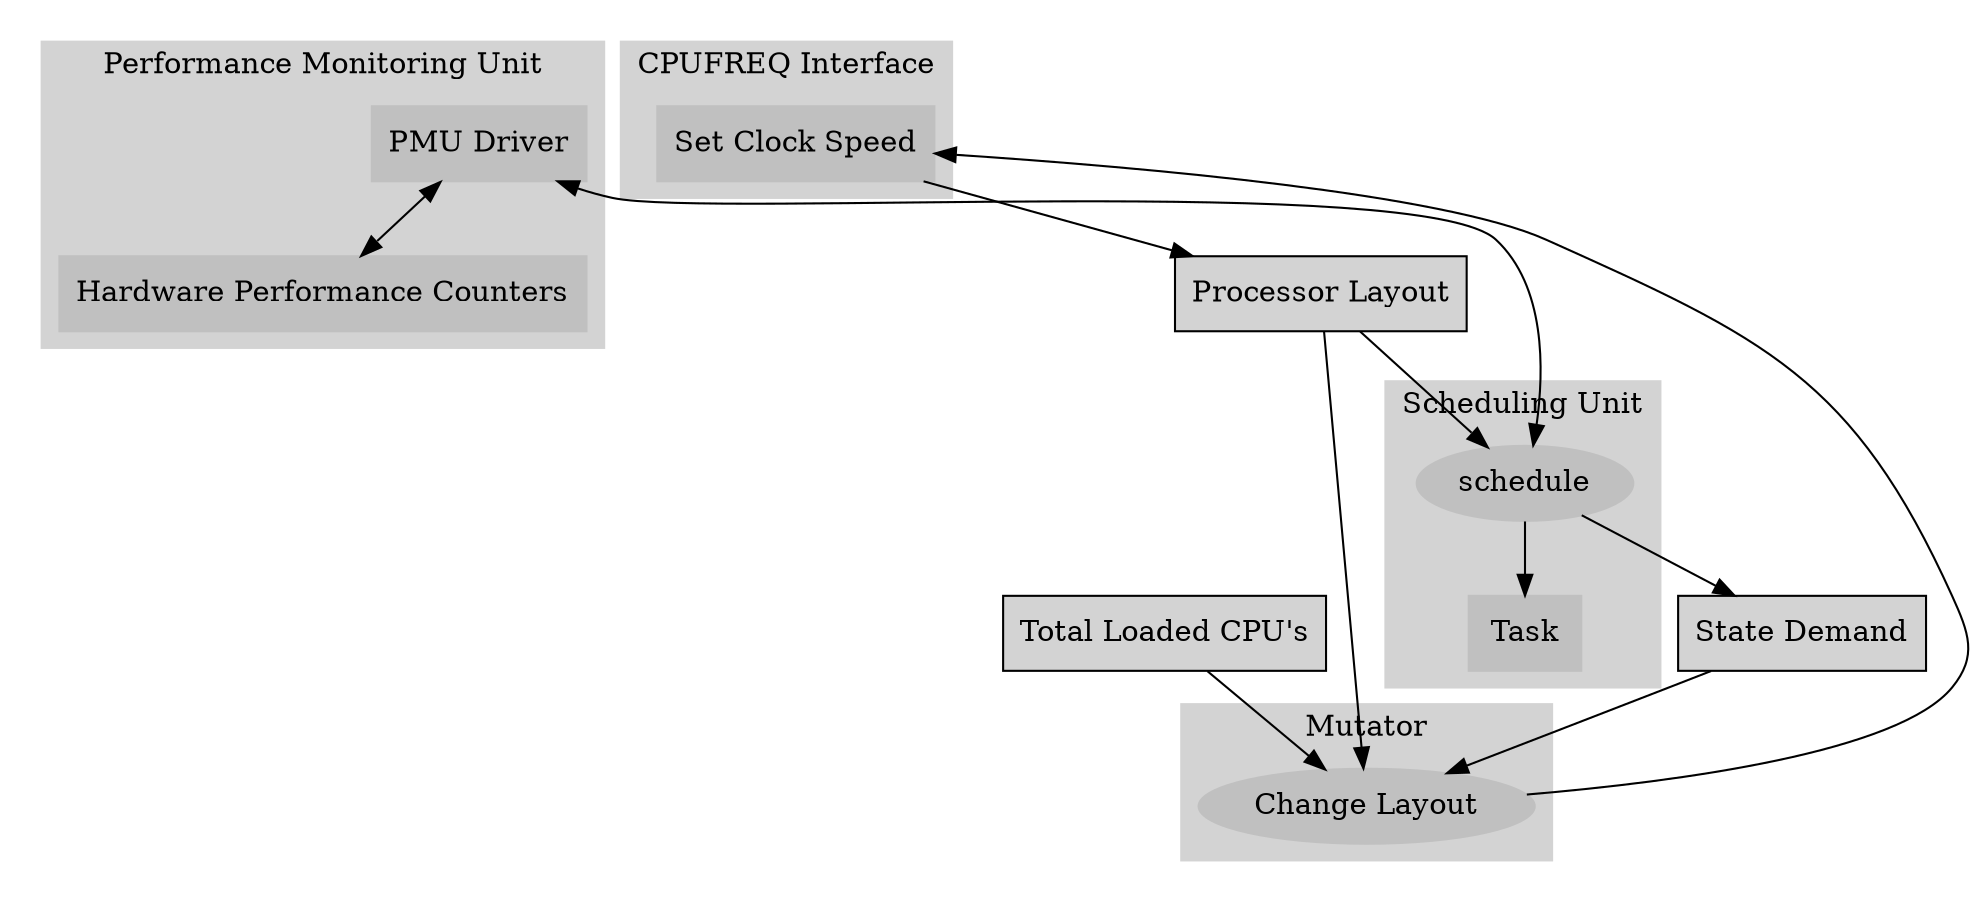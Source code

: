 digraph G {

  	subgraph cluster_mine{
	color=white;
	rank=8;
	scheduler_hints [shape=rectangle,fillcolor=lightgrey,style=filled,label="State Demand"];
	state [shape=rectangle,fillcolor=lightgrey,style=filled,label="Processor Layout"];
	load [shape=rectangle,fillcolor=lightgrey,style=filled,label="Total Loaded CPU's"];
	

	subgraph cluster_mutator {
	    color=lightgrey;
	    style=filled;
	    node [shape=rectangle,style=filled,color=grey];
	    layout [shape=ellipse, label="Change Layout"];
	    label="Mutator";
	}
	subgraph cluster_scheduler {
		color=lightgrey;
		style=filled;
		node [shape=rectangle,style=filled,color=grey];
		task [shape=rectangle,label="Task"];
		schedule [shape=ellipse];
		schedule -> task ;
		label = "Scheduling Unit"
	}
	}
	subgraph cluster_all{
	  color=white;
	  rank=4;
	subgraph cluster_cpufreq {
		label="CPUFREQ Interface";
		color=lightgrey;
		style=filled;
		node [shape=rectangle,style=filled,color=grey];
		set_freq [label="Set Clock Speed"];
	}
	subgraph cluster_pmus {
		color=lightgrey;
		style=filled;
		node [shape=rectangle,style=filled,color=grey];
		ctrs [label="Hardware Performance Counters"];
		pmu_interface [label="PMU Driver"];
		pmu_interface -> ctrs [dir=both];
		label = "Performance Monitoring Unit"
	}
	}
	load -> layout [weight=8];
	state -> schedule [weight=8]
	state -> layout [weight=8]
	schedule -> scheduler_hints [weight=8];
	scheduler_hints -> layout;
	layout -> set_freq [weight=5];
	set_freq -> state [weight=8]
	pmu_interface -> schedule [dir=both,weight=8];
}
